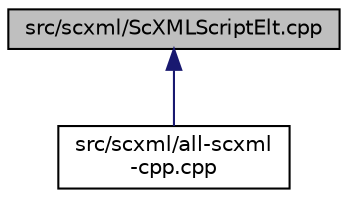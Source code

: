 digraph "src/scxml/ScXMLScriptElt.cpp"
{
 // LATEX_PDF_SIZE
  edge [fontname="Helvetica",fontsize="10",labelfontname="Helvetica",labelfontsize="10"];
  node [fontname="Helvetica",fontsize="10",shape=record];
  Node1 [label="src/scxml/ScXMLScriptElt.cpp",height=0.2,width=0.4,color="black", fillcolor="grey75", style="filled", fontcolor="black",tooltip=" "];
  Node1 -> Node2 [dir="back",color="midnightblue",fontsize="10",style="solid",fontname="Helvetica"];
  Node2 [label="src/scxml/all-scxml\l-cpp.cpp",height=0.2,width=0.4,color="black", fillcolor="white", style="filled",URL="$all-scxml-cpp_8cpp.html",tooltip=" "];
}

